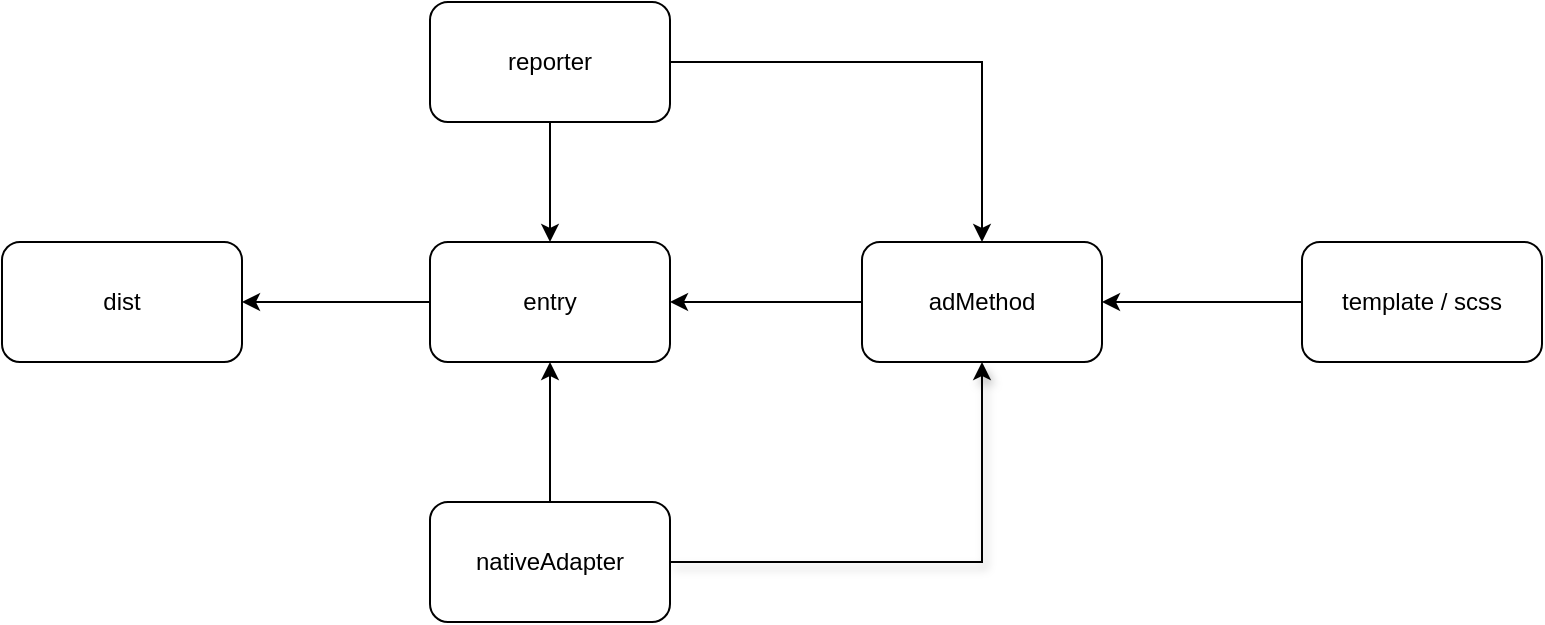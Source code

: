 <mxfile version="21.0.8" type="github">
  <diagram name="第 1 页" id="pz1jVyvXg0_LhJZVS1x5">
    <mxGraphModel dx="1599" dy="764" grid="1" gridSize="10" guides="1" tooltips="1" connect="1" arrows="1" fold="1" page="1" pageScale="1" pageWidth="827" pageHeight="1169" math="0" shadow="0">
      <root>
        <mxCell id="0" />
        <mxCell id="1" parent="0" />
        <mxCell id="OPfXbUtbgR2OJTm1OdhY-9" value="" style="edgeStyle=orthogonalEdgeStyle;rounded=0;orthogonalLoop=1;jettySize=auto;html=1;" edge="1" parent="1" source="OPfXbUtbgR2OJTm1OdhY-2" target="OPfXbUtbgR2OJTm1OdhY-4">
          <mxGeometry relative="1" as="geometry" />
        </mxCell>
        <mxCell id="OPfXbUtbgR2OJTm1OdhY-2" value="reporter" style="rounded=1;whiteSpace=wrap;html=1;" vertex="1" parent="1">
          <mxGeometry x="364" y="250" width="120" height="60" as="geometry" />
        </mxCell>
        <mxCell id="OPfXbUtbgR2OJTm1OdhY-8" value="" style="edgeStyle=orthogonalEdgeStyle;rounded=0;orthogonalLoop=1;jettySize=auto;html=1;" edge="1" parent="1" source="OPfXbUtbgR2OJTm1OdhY-3" target="OPfXbUtbgR2OJTm1OdhY-4">
          <mxGeometry relative="1" as="geometry" />
        </mxCell>
        <mxCell id="OPfXbUtbgR2OJTm1OdhY-3" value="adMethod" style="rounded=1;whiteSpace=wrap;html=1;" vertex="1" parent="1">
          <mxGeometry x="580" y="370" width="120" height="60" as="geometry" />
        </mxCell>
        <mxCell id="OPfXbUtbgR2OJTm1OdhY-10" value="" style="edgeStyle=orthogonalEdgeStyle;rounded=0;orthogonalLoop=1;jettySize=auto;html=1;" edge="1" parent="1" source="OPfXbUtbgR2OJTm1OdhY-4" target="OPfXbUtbgR2OJTm1OdhY-6">
          <mxGeometry relative="1" as="geometry" />
        </mxCell>
        <mxCell id="OPfXbUtbgR2OJTm1OdhY-4" value="entry" style="rounded=1;whiteSpace=wrap;html=1;" vertex="1" parent="1">
          <mxGeometry x="364" y="370" width="120" height="60" as="geometry" />
        </mxCell>
        <mxCell id="OPfXbUtbgR2OJTm1OdhY-7" value="" style="edgeStyle=orthogonalEdgeStyle;rounded=0;orthogonalLoop=1;jettySize=auto;html=1;" edge="1" parent="1" source="OPfXbUtbgR2OJTm1OdhY-5" target="OPfXbUtbgR2OJTm1OdhY-4">
          <mxGeometry relative="1" as="geometry" />
        </mxCell>
        <mxCell id="OPfXbUtbgR2OJTm1OdhY-5" value="nativeAdapter" style="rounded=1;whiteSpace=wrap;html=1;" vertex="1" parent="1">
          <mxGeometry x="364" y="500" width="120" height="60" as="geometry" />
        </mxCell>
        <mxCell id="OPfXbUtbgR2OJTm1OdhY-6" value="dist" style="rounded=1;whiteSpace=wrap;html=1;" vertex="1" parent="1">
          <mxGeometry x="150" y="370" width="120" height="60" as="geometry" />
        </mxCell>
        <mxCell id="OPfXbUtbgR2OJTm1OdhY-12" value="" style="edgeStyle=orthogonalEdgeStyle;rounded=0;orthogonalLoop=1;jettySize=auto;html=1;" edge="1" parent="1" source="OPfXbUtbgR2OJTm1OdhY-11" target="OPfXbUtbgR2OJTm1OdhY-3">
          <mxGeometry relative="1" as="geometry" />
        </mxCell>
        <mxCell id="OPfXbUtbgR2OJTm1OdhY-11" value="template / scss" style="rounded=1;whiteSpace=wrap;html=1;" vertex="1" parent="1">
          <mxGeometry x="800" y="370" width="120" height="60" as="geometry" />
        </mxCell>
        <mxCell id="OPfXbUtbgR2OJTm1OdhY-13" value="" style="endArrow=classic;html=1;rounded=0;exitX=1;exitY=0.5;exitDx=0;exitDy=0;entryX=0.5;entryY=0;entryDx=0;entryDy=0;" edge="1" parent="1" source="OPfXbUtbgR2OJTm1OdhY-2" target="OPfXbUtbgR2OJTm1OdhY-3">
          <mxGeometry width="50" height="50" relative="1" as="geometry">
            <mxPoint x="670" y="280" as="sourcePoint" />
            <mxPoint x="720" y="230" as="targetPoint" />
            <Array as="points">
              <mxPoint x="640" y="280" />
            </Array>
          </mxGeometry>
        </mxCell>
        <mxCell id="OPfXbUtbgR2OJTm1OdhY-14" value="" style="endArrow=classic;html=1;rounded=0;exitX=1;exitY=0.5;exitDx=0;exitDy=0;entryX=0.5;entryY=1;entryDx=0;entryDy=0;shadow=1;" edge="1" parent="1" source="OPfXbUtbgR2OJTm1OdhY-5" target="OPfXbUtbgR2OJTm1OdhY-3">
          <mxGeometry width="50" height="50" relative="1" as="geometry">
            <mxPoint x="494" y="290" as="sourcePoint" />
            <mxPoint x="650" y="380" as="targetPoint" />
            <Array as="points">
              <mxPoint x="640" y="530" />
            </Array>
          </mxGeometry>
        </mxCell>
      </root>
    </mxGraphModel>
  </diagram>
</mxfile>
